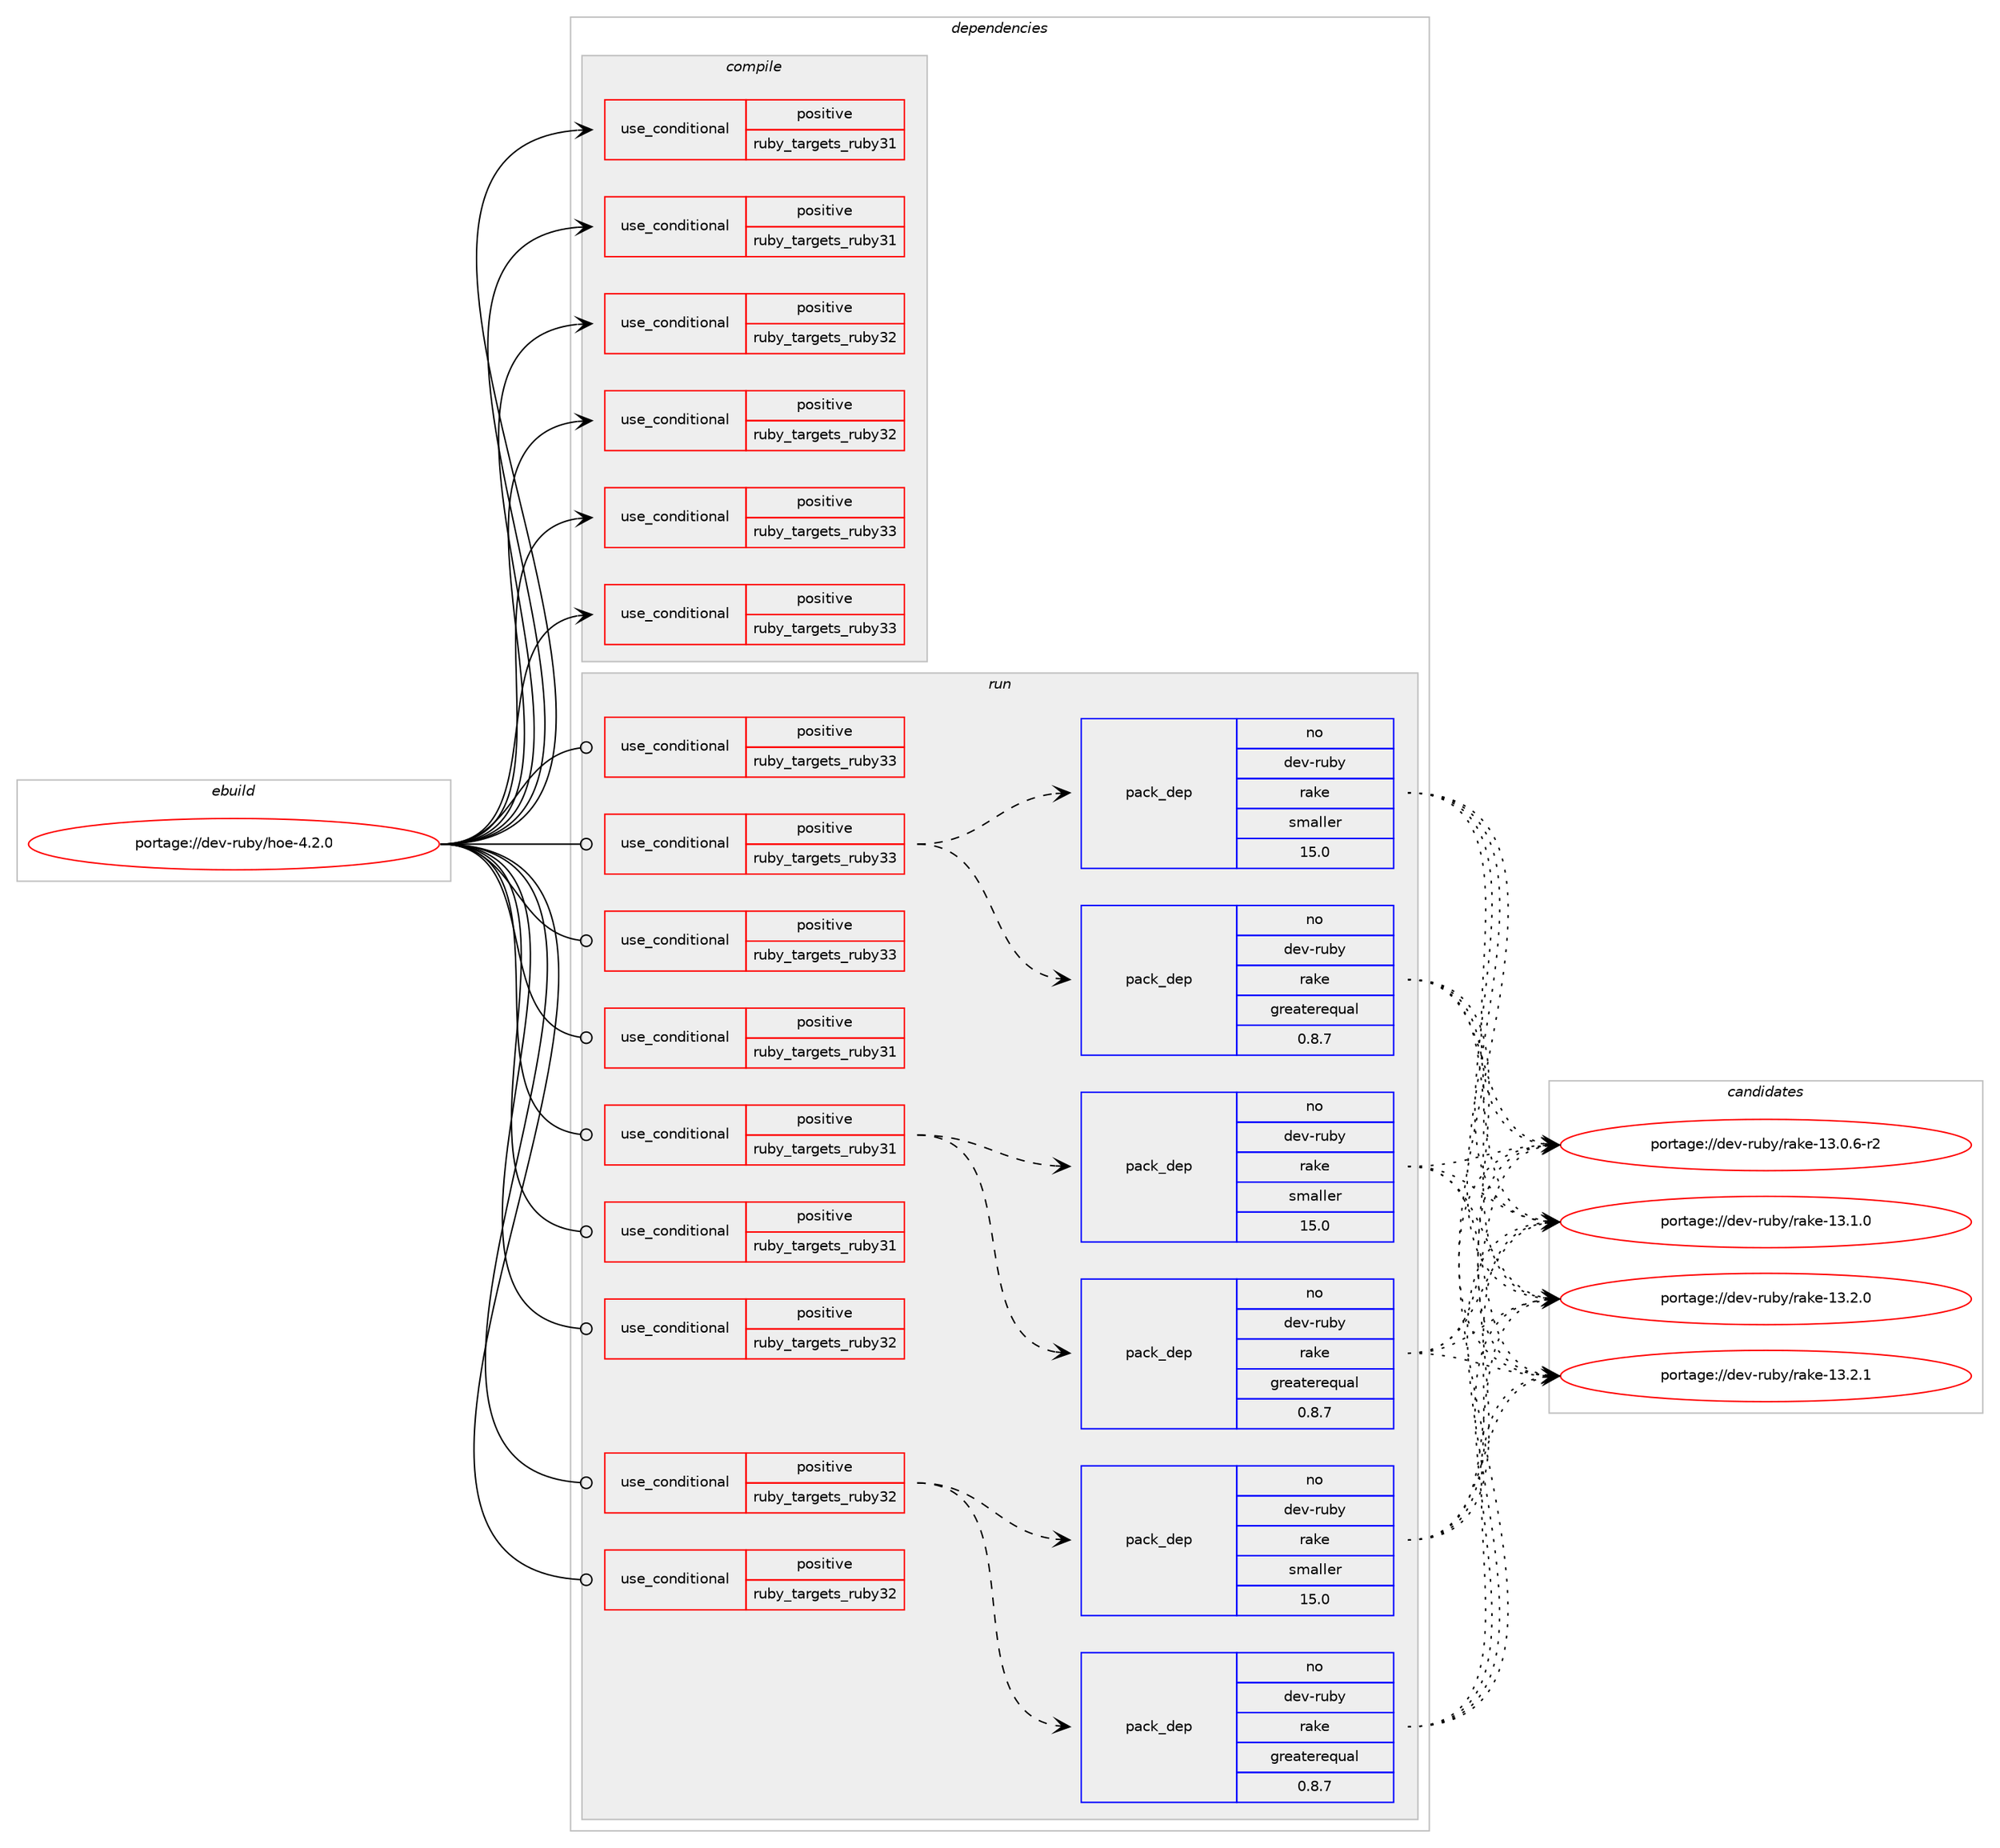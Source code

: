 digraph prolog {

# *************
# Graph options
# *************

newrank=true;
concentrate=true;
compound=true;
graph [rankdir=LR,fontname=Helvetica,fontsize=10,ranksep=1.5];#, ranksep=2.5, nodesep=0.2];
edge  [arrowhead=vee];
node  [fontname=Helvetica,fontsize=10];

# **********
# The ebuild
# **********

subgraph cluster_leftcol {
color=gray;
rank=same;
label=<<i>ebuild</i>>;
id [label="portage://dev-ruby/hoe-4.2.0", color=red, width=4, href="../dev-ruby/hoe-4.2.0.svg"];
}

# ****************
# The dependencies
# ****************

subgraph cluster_midcol {
color=gray;
label=<<i>dependencies</i>>;
subgraph cluster_compile {
fillcolor="#eeeeee";
style=filled;
label=<<i>compile</i>>;
subgraph cond47488 {
dependency94826 [label=<<TABLE BORDER="0" CELLBORDER="1" CELLSPACING="0" CELLPADDING="4"><TR><TD ROWSPAN="3" CELLPADDING="10">use_conditional</TD></TR><TR><TD>positive</TD></TR><TR><TD>ruby_targets_ruby31</TD></TR></TABLE>>, shape=none, color=red];
# *** BEGIN UNKNOWN DEPENDENCY TYPE (TODO) ***
# dependency94826 -> package_dependency(portage://dev-ruby/hoe-4.2.0,install,no,dev-lang,ruby,none,[,,],[slot(3.1)],[])
# *** END UNKNOWN DEPENDENCY TYPE (TODO) ***

}
id:e -> dependency94826:w [weight=20,style="solid",arrowhead="vee"];
subgraph cond47489 {
dependency94827 [label=<<TABLE BORDER="0" CELLBORDER="1" CELLSPACING="0" CELLPADDING="4"><TR><TD ROWSPAN="3" CELLPADDING="10">use_conditional</TD></TR><TR><TD>positive</TD></TR><TR><TD>ruby_targets_ruby31</TD></TR></TABLE>>, shape=none, color=red];
# *** BEGIN UNKNOWN DEPENDENCY TYPE (TODO) ***
# dependency94827 -> package_dependency(portage://dev-ruby/hoe-4.2.0,install,no,virtual,rubygems,none,[,,],[],[use(enable(ruby_targets_ruby31),negative)])
# *** END UNKNOWN DEPENDENCY TYPE (TODO) ***

}
id:e -> dependency94827:w [weight=20,style="solid",arrowhead="vee"];
subgraph cond47490 {
dependency94828 [label=<<TABLE BORDER="0" CELLBORDER="1" CELLSPACING="0" CELLPADDING="4"><TR><TD ROWSPAN="3" CELLPADDING="10">use_conditional</TD></TR><TR><TD>positive</TD></TR><TR><TD>ruby_targets_ruby32</TD></TR></TABLE>>, shape=none, color=red];
# *** BEGIN UNKNOWN DEPENDENCY TYPE (TODO) ***
# dependency94828 -> package_dependency(portage://dev-ruby/hoe-4.2.0,install,no,dev-lang,ruby,none,[,,],[slot(3.2)],[])
# *** END UNKNOWN DEPENDENCY TYPE (TODO) ***

}
id:e -> dependency94828:w [weight=20,style="solid",arrowhead="vee"];
subgraph cond47491 {
dependency94829 [label=<<TABLE BORDER="0" CELLBORDER="1" CELLSPACING="0" CELLPADDING="4"><TR><TD ROWSPAN="3" CELLPADDING="10">use_conditional</TD></TR><TR><TD>positive</TD></TR><TR><TD>ruby_targets_ruby32</TD></TR></TABLE>>, shape=none, color=red];
# *** BEGIN UNKNOWN DEPENDENCY TYPE (TODO) ***
# dependency94829 -> package_dependency(portage://dev-ruby/hoe-4.2.0,install,no,virtual,rubygems,none,[,,],[],[use(enable(ruby_targets_ruby32),negative)])
# *** END UNKNOWN DEPENDENCY TYPE (TODO) ***

}
id:e -> dependency94829:w [weight=20,style="solid",arrowhead="vee"];
subgraph cond47492 {
dependency94830 [label=<<TABLE BORDER="0" CELLBORDER="1" CELLSPACING="0" CELLPADDING="4"><TR><TD ROWSPAN="3" CELLPADDING="10">use_conditional</TD></TR><TR><TD>positive</TD></TR><TR><TD>ruby_targets_ruby33</TD></TR></TABLE>>, shape=none, color=red];
# *** BEGIN UNKNOWN DEPENDENCY TYPE (TODO) ***
# dependency94830 -> package_dependency(portage://dev-ruby/hoe-4.2.0,install,no,dev-lang,ruby,none,[,,],[slot(3.3)],[])
# *** END UNKNOWN DEPENDENCY TYPE (TODO) ***

}
id:e -> dependency94830:w [weight=20,style="solid",arrowhead="vee"];
subgraph cond47493 {
dependency94831 [label=<<TABLE BORDER="0" CELLBORDER="1" CELLSPACING="0" CELLPADDING="4"><TR><TD ROWSPAN="3" CELLPADDING="10">use_conditional</TD></TR><TR><TD>positive</TD></TR><TR><TD>ruby_targets_ruby33</TD></TR></TABLE>>, shape=none, color=red];
# *** BEGIN UNKNOWN DEPENDENCY TYPE (TODO) ***
# dependency94831 -> package_dependency(portage://dev-ruby/hoe-4.2.0,install,no,virtual,rubygems,none,[,,],[],[use(enable(ruby_targets_ruby33),negative)])
# *** END UNKNOWN DEPENDENCY TYPE (TODO) ***

}
id:e -> dependency94831:w [weight=20,style="solid",arrowhead="vee"];
}
subgraph cluster_compileandrun {
fillcolor="#eeeeee";
style=filled;
label=<<i>compile and run</i>>;
}
subgraph cluster_run {
fillcolor="#eeeeee";
style=filled;
label=<<i>run</i>>;
subgraph cond47494 {
dependency94832 [label=<<TABLE BORDER="0" CELLBORDER="1" CELLSPACING="0" CELLPADDING="4"><TR><TD ROWSPAN="3" CELLPADDING="10">use_conditional</TD></TR><TR><TD>positive</TD></TR><TR><TD>ruby_targets_ruby31</TD></TR></TABLE>>, shape=none, color=red];
# *** BEGIN UNKNOWN DEPENDENCY TYPE (TODO) ***
# dependency94832 -> package_dependency(portage://dev-ruby/hoe-4.2.0,run,no,dev-lang,ruby,none,[,,],[slot(3.1)],[])
# *** END UNKNOWN DEPENDENCY TYPE (TODO) ***

}
id:e -> dependency94832:w [weight=20,style="solid",arrowhead="odot"];
subgraph cond47495 {
dependency94833 [label=<<TABLE BORDER="0" CELLBORDER="1" CELLSPACING="0" CELLPADDING="4"><TR><TD ROWSPAN="3" CELLPADDING="10">use_conditional</TD></TR><TR><TD>positive</TD></TR><TR><TD>ruby_targets_ruby31</TD></TR></TABLE>>, shape=none, color=red];
subgraph pack46041 {
dependency94834 [label=<<TABLE BORDER="0" CELLBORDER="1" CELLSPACING="0" CELLPADDING="4" WIDTH="220"><TR><TD ROWSPAN="6" CELLPADDING="30">pack_dep</TD></TR><TR><TD WIDTH="110">no</TD></TR><TR><TD>dev-ruby</TD></TR><TR><TD>rake</TD></TR><TR><TD>greaterequal</TD></TR><TR><TD>0.8.7</TD></TR></TABLE>>, shape=none, color=blue];
}
dependency94833:e -> dependency94834:w [weight=20,style="dashed",arrowhead="vee"];
subgraph pack46042 {
dependency94835 [label=<<TABLE BORDER="0" CELLBORDER="1" CELLSPACING="0" CELLPADDING="4" WIDTH="220"><TR><TD ROWSPAN="6" CELLPADDING="30">pack_dep</TD></TR><TR><TD WIDTH="110">no</TD></TR><TR><TD>dev-ruby</TD></TR><TR><TD>rake</TD></TR><TR><TD>smaller</TD></TR><TR><TD>15.0</TD></TR></TABLE>>, shape=none, color=blue];
}
dependency94833:e -> dependency94835:w [weight=20,style="dashed",arrowhead="vee"];
}
id:e -> dependency94833:w [weight=20,style="solid",arrowhead="odot"];
subgraph cond47496 {
dependency94836 [label=<<TABLE BORDER="0" CELLBORDER="1" CELLSPACING="0" CELLPADDING="4"><TR><TD ROWSPAN="3" CELLPADDING="10">use_conditional</TD></TR><TR><TD>positive</TD></TR><TR><TD>ruby_targets_ruby31</TD></TR></TABLE>>, shape=none, color=red];
# *** BEGIN UNKNOWN DEPENDENCY TYPE (TODO) ***
# dependency94836 -> package_dependency(portage://dev-ruby/hoe-4.2.0,run,no,virtual,rubygems,none,[,,],[],[use(enable(ruby_targets_ruby31),negative)])
# *** END UNKNOWN DEPENDENCY TYPE (TODO) ***

}
id:e -> dependency94836:w [weight=20,style="solid",arrowhead="odot"];
subgraph cond47497 {
dependency94837 [label=<<TABLE BORDER="0" CELLBORDER="1" CELLSPACING="0" CELLPADDING="4"><TR><TD ROWSPAN="3" CELLPADDING="10">use_conditional</TD></TR><TR><TD>positive</TD></TR><TR><TD>ruby_targets_ruby32</TD></TR></TABLE>>, shape=none, color=red];
# *** BEGIN UNKNOWN DEPENDENCY TYPE (TODO) ***
# dependency94837 -> package_dependency(portage://dev-ruby/hoe-4.2.0,run,no,dev-lang,ruby,none,[,,],[slot(3.2)],[])
# *** END UNKNOWN DEPENDENCY TYPE (TODO) ***

}
id:e -> dependency94837:w [weight=20,style="solid",arrowhead="odot"];
subgraph cond47498 {
dependency94838 [label=<<TABLE BORDER="0" CELLBORDER="1" CELLSPACING="0" CELLPADDING="4"><TR><TD ROWSPAN="3" CELLPADDING="10">use_conditional</TD></TR><TR><TD>positive</TD></TR><TR><TD>ruby_targets_ruby32</TD></TR></TABLE>>, shape=none, color=red];
subgraph pack46043 {
dependency94839 [label=<<TABLE BORDER="0" CELLBORDER="1" CELLSPACING="0" CELLPADDING="4" WIDTH="220"><TR><TD ROWSPAN="6" CELLPADDING="30">pack_dep</TD></TR><TR><TD WIDTH="110">no</TD></TR><TR><TD>dev-ruby</TD></TR><TR><TD>rake</TD></TR><TR><TD>greaterequal</TD></TR><TR><TD>0.8.7</TD></TR></TABLE>>, shape=none, color=blue];
}
dependency94838:e -> dependency94839:w [weight=20,style="dashed",arrowhead="vee"];
subgraph pack46044 {
dependency94840 [label=<<TABLE BORDER="0" CELLBORDER="1" CELLSPACING="0" CELLPADDING="4" WIDTH="220"><TR><TD ROWSPAN="6" CELLPADDING="30">pack_dep</TD></TR><TR><TD WIDTH="110">no</TD></TR><TR><TD>dev-ruby</TD></TR><TR><TD>rake</TD></TR><TR><TD>smaller</TD></TR><TR><TD>15.0</TD></TR></TABLE>>, shape=none, color=blue];
}
dependency94838:e -> dependency94840:w [weight=20,style="dashed",arrowhead="vee"];
}
id:e -> dependency94838:w [weight=20,style="solid",arrowhead="odot"];
subgraph cond47499 {
dependency94841 [label=<<TABLE BORDER="0" CELLBORDER="1" CELLSPACING="0" CELLPADDING="4"><TR><TD ROWSPAN="3" CELLPADDING="10">use_conditional</TD></TR><TR><TD>positive</TD></TR><TR><TD>ruby_targets_ruby32</TD></TR></TABLE>>, shape=none, color=red];
# *** BEGIN UNKNOWN DEPENDENCY TYPE (TODO) ***
# dependency94841 -> package_dependency(portage://dev-ruby/hoe-4.2.0,run,no,virtual,rubygems,none,[,,],[],[use(enable(ruby_targets_ruby32),negative)])
# *** END UNKNOWN DEPENDENCY TYPE (TODO) ***

}
id:e -> dependency94841:w [weight=20,style="solid",arrowhead="odot"];
subgraph cond47500 {
dependency94842 [label=<<TABLE BORDER="0" CELLBORDER="1" CELLSPACING="0" CELLPADDING="4"><TR><TD ROWSPAN="3" CELLPADDING="10">use_conditional</TD></TR><TR><TD>positive</TD></TR><TR><TD>ruby_targets_ruby33</TD></TR></TABLE>>, shape=none, color=red];
# *** BEGIN UNKNOWN DEPENDENCY TYPE (TODO) ***
# dependency94842 -> package_dependency(portage://dev-ruby/hoe-4.2.0,run,no,dev-lang,ruby,none,[,,],[slot(3.3)],[])
# *** END UNKNOWN DEPENDENCY TYPE (TODO) ***

}
id:e -> dependency94842:w [weight=20,style="solid",arrowhead="odot"];
subgraph cond47501 {
dependency94843 [label=<<TABLE BORDER="0" CELLBORDER="1" CELLSPACING="0" CELLPADDING="4"><TR><TD ROWSPAN="3" CELLPADDING="10">use_conditional</TD></TR><TR><TD>positive</TD></TR><TR><TD>ruby_targets_ruby33</TD></TR></TABLE>>, shape=none, color=red];
subgraph pack46045 {
dependency94844 [label=<<TABLE BORDER="0" CELLBORDER="1" CELLSPACING="0" CELLPADDING="4" WIDTH="220"><TR><TD ROWSPAN="6" CELLPADDING="30">pack_dep</TD></TR><TR><TD WIDTH="110">no</TD></TR><TR><TD>dev-ruby</TD></TR><TR><TD>rake</TD></TR><TR><TD>greaterequal</TD></TR><TR><TD>0.8.7</TD></TR></TABLE>>, shape=none, color=blue];
}
dependency94843:e -> dependency94844:w [weight=20,style="dashed",arrowhead="vee"];
subgraph pack46046 {
dependency94845 [label=<<TABLE BORDER="0" CELLBORDER="1" CELLSPACING="0" CELLPADDING="4" WIDTH="220"><TR><TD ROWSPAN="6" CELLPADDING="30">pack_dep</TD></TR><TR><TD WIDTH="110">no</TD></TR><TR><TD>dev-ruby</TD></TR><TR><TD>rake</TD></TR><TR><TD>smaller</TD></TR><TR><TD>15.0</TD></TR></TABLE>>, shape=none, color=blue];
}
dependency94843:e -> dependency94845:w [weight=20,style="dashed",arrowhead="vee"];
}
id:e -> dependency94843:w [weight=20,style="solid",arrowhead="odot"];
subgraph cond47502 {
dependency94846 [label=<<TABLE BORDER="0" CELLBORDER="1" CELLSPACING="0" CELLPADDING="4"><TR><TD ROWSPAN="3" CELLPADDING="10">use_conditional</TD></TR><TR><TD>positive</TD></TR><TR><TD>ruby_targets_ruby33</TD></TR></TABLE>>, shape=none, color=red];
# *** BEGIN UNKNOWN DEPENDENCY TYPE (TODO) ***
# dependency94846 -> package_dependency(portage://dev-ruby/hoe-4.2.0,run,no,virtual,rubygems,none,[,,],[],[use(enable(ruby_targets_ruby33),negative)])
# *** END UNKNOWN DEPENDENCY TYPE (TODO) ***

}
id:e -> dependency94846:w [weight=20,style="solid",arrowhead="odot"];
}
}

# **************
# The candidates
# **************

subgraph cluster_choices {
rank=same;
color=gray;
label=<<i>candidates</i>>;

subgraph choice46041 {
color=black;
nodesep=1;
choice10010111845114117981214711497107101454951464846544511450 [label="portage://dev-ruby/rake-13.0.6-r2", color=red, width=4,href="../dev-ruby/rake-13.0.6-r2.svg"];
choice1001011184511411798121471149710710145495146494648 [label="portage://dev-ruby/rake-13.1.0", color=red, width=4,href="../dev-ruby/rake-13.1.0.svg"];
choice1001011184511411798121471149710710145495146504648 [label="portage://dev-ruby/rake-13.2.0", color=red, width=4,href="../dev-ruby/rake-13.2.0.svg"];
choice1001011184511411798121471149710710145495146504649 [label="portage://dev-ruby/rake-13.2.1", color=red, width=4,href="../dev-ruby/rake-13.2.1.svg"];
dependency94834:e -> choice10010111845114117981214711497107101454951464846544511450:w [style=dotted,weight="100"];
dependency94834:e -> choice1001011184511411798121471149710710145495146494648:w [style=dotted,weight="100"];
dependency94834:e -> choice1001011184511411798121471149710710145495146504648:w [style=dotted,weight="100"];
dependency94834:e -> choice1001011184511411798121471149710710145495146504649:w [style=dotted,weight="100"];
}
subgraph choice46042 {
color=black;
nodesep=1;
choice10010111845114117981214711497107101454951464846544511450 [label="portage://dev-ruby/rake-13.0.6-r2", color=red, width=4,href="../dev-ruby/rake-13.0.6-r2.svg"];
choice1001011184511411798121471149710710145495146494648 [label="portage://dev-ruby/rake-13.1.0", color=red, width=4,href="../dev-ruby/rake-13.1.0.svg"];
choice1001011184511411798121471149710710145495146504648 [label="portage://dev-ruby/rake-13.2.0", color=red, width=4,href="../dev-ruby/rake-13.2.0.svg"];
choice1001011184511411798121471149710710145495146504649 [label="portage://dev-ruby/rake-13.2.1", color=red, width=4,href="../dev-ruby/rake-13.2.1.svg"];
dependency94835:e -> choice10010111845114117981214711497107101454951464846544511450:w [style=dotted,weight="100"];
dependency94835:e -> choice1001011184511411798121471149710710145495146494648:w [style=dotted,weight="100"];
dependency94835:e -> choice1001011184511411798121471149710710145495146504648:w [style=dotted,weight="100"];
dependency94835:e -> choice1001011184511411798121471149710710145495146504649:w [style=dotted,weight="100"];
}
subgraph choice46043 {
color=black;
nodesep=1;
choice10010111845114117981214711497107101454951464846544511450 [label="portage://dev-ruby/rake-13.0.6-r2", color=red, width=4,href="../dev-ruby/rake-13.0.6-r2.svg"];
choice1001011184511411798121471149710710145495146494648 [label="portage://dev-ruby/rake-13.1.0", color=red, width=4,href="../dev-ruby/rake-13.1.0.svg"];
choice1001011184511411798121471149710710145495146504648 [label="portage://dev-ruby/rake-13.2.0", color=red, width=4,href="../dev-ruby/rake-13.2.0.svg"];
choice1001011184511411798121471149710710145495146504649 [label="portage://dev-ruby/rake-13.2.1", color=red, width=4,href="../dev-ruby/rake-13.2.1.svg"];
dependency94839:e -> choice10010111845114117981214711497107101454951464846544511450:w [style=dotted,weight="100"];
dependency94839:e -> choice1001011184511411798121471149710710145495146494648:w [style=dotted,weight="100"];
dependency94839:e -> choice1001011184511411798121471149710710145495146504648:w [style=dotted,weight="100"];
dependency94839:e -> choice1001011184511411798121471149710710145495146504649:w [style=dotted,weight="100"];
}
subgraph choice46044 {
color=black;
nodesep=1;
choice10010111845114117981214711497107101454951464846544511450 [label="portage://dev-ruby/rake-13.0.6-r2", color=red, width=4,href="../dev-ruby/rake-13.0.6-r2.svg"];
choice1001011184511411798121471149710710145495146494648 [label="portage://dev-ruby/rake-13.1.0", color=red, width=4,href="../dev-ruby/rake-13.1.0.svg"];
choice1001011184511411798121471149710710145495146504648 [label="portage://dev-ruby/rake-13.2.0", color=red, width=4,href="../dev-ruby/rake-13.2.0.svg"];
choice1001011184511411798121471149710710145495146504649 [label="portage://dev-ruby/rake-13.2.1", color=red, width=4,href="../dev-ruby/rake-13.2.1.svg"];
dependency94840:e -> choice10010111845114117981214711497107101454951464846544511450:w [style=dotted,weight="100"];
dependency94840:e -> choice1001011184511411798121471149710710145495146494648:w [style=dotted,weight="100"];
dependency94840:e -> choice1001011184511411798121471149710710145495146504648:w [style=dotted,weight="100"];
dependency94840:e -> choice1001011184511411798121471149710710145495146504649:w [style=dotted,weight="100"];
}
subgraph choice46045 {
color=black;
nodesep=1;
choice10010111845114117981214711497107101454951464846544511450 [label="portage://dev-ruby/rake-13.0.6-r2", color=red, width=4,href="../dev-ruby/rake-13.0.6-r2.svg"];
choice1001011184511411798121471149710710145495146494648 [label="portage://dev-ruby/rake-13.1.0", color=red, width=4,href="../dev-ruby/rake-13.1.0.svg"];
choice1001011184511411798121471149710710145495146504648 [label="portage://dev-ruby/rake-13.2.0", color=red, width=4,href="../dev-ruby/rake-13.2.0.svg"];
choice1001011184511411798121471149710710145495146504649 [label="portage://dev-ruby/rake-13.2.1", color=red, width=4,href="../dev-ruby/rake-13.2.1.svg"];
dependency94844:e -> choice10010111845114117981214711497107101454951464846544511450:w [style=dotted,weight="100"];
dependency94844:e -> choice1001011184511411798121471149710710145495146494648:w [style=dotted,weight="100"];
dependency94844:e -> choice1001011184511411798121471149710710145495146504648:w [style=dotted,weight="100"];
dependency94844:e -> choice1001011184511411798121471149710710145495146504649:w [style=dotted,weight="100"];
}
subgraph choice46046 {
color=black;
nodesep=1;
choice10010111845114117981214711497107101454951464846544511450 [label="portage://dev-ruby/rake-13.0.6-r2", color=red, width=4,href="../dev-ruby/rake-13.0.6-r2.svg"];
choice1001011184511411798121471149710710145495146494648 [label="portage://dev-ruby/rake-13.1.0", color=red, width=4,href="../dev-ruby/rake-13.1.0.svg"];
choice1001011184511411798121471149710710145495146504648 [label="portage://dev-ruby/rake-13.2.0", color=red, width=4,href="../dev-ruby/rake-13.2.0.svg"];
choice1001011184511411798121471149710710145495146504649 [label="portage://dev-ruby/rake-13.2.1", color=red, width=4,href="../dev-ruby/rake-13.2.1.svg"];
dependency94845:e -> choice10010111845114117981214711497107101454951464846544511450:w [style=dotted,weight="100"];
dependency94845:e -> choice1001011184511411798121471149710710145495146494648:w [style=dotted,weight="100"];
dependency94845:e -> choice1001011184511411798121471149710710145495146504648:w [style=dotted,weight="100"];
dependency94845:e -> choice1001011184511411798121471149710710145495146504649:w [style=dotted,weight="100"];
}
}

}
